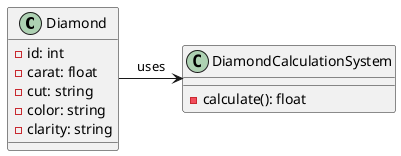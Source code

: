 @startuml
class Diamond {
  - id: int
  - carat: float
  - cut: string
  - color: string
  - clarity: string
}

class DiamondCalculationSystem {
  - calculate(): float
}

Diamond -> DiamondCalculationSystem: uses
@enduml